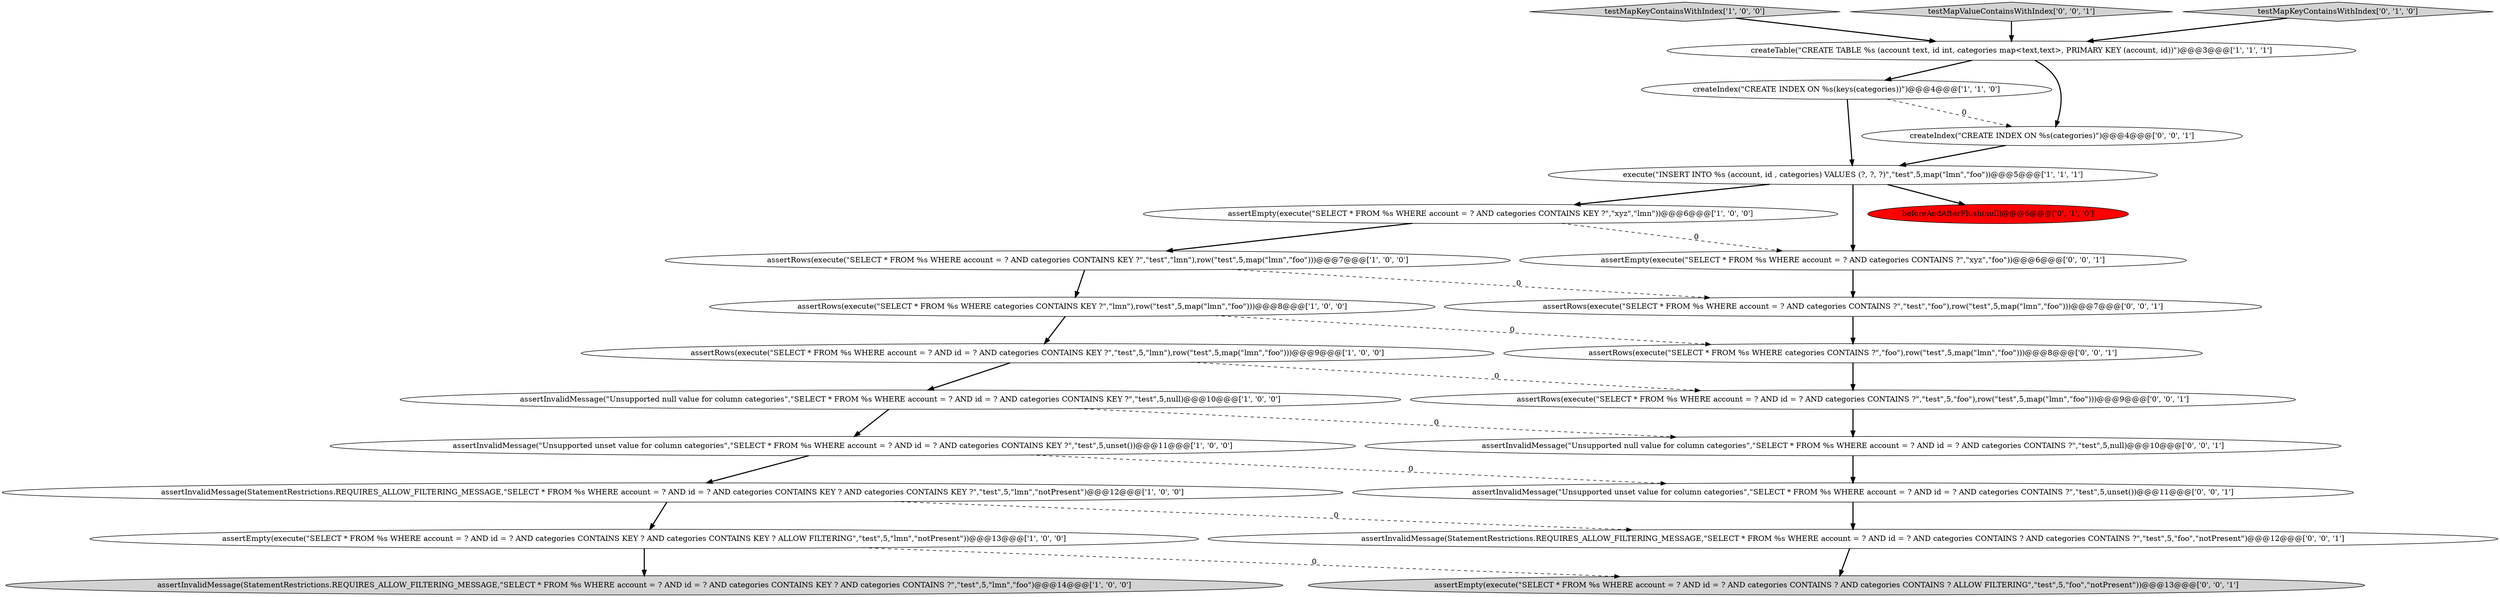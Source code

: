 digraph {
1 [style = filled, label = "createIndex(\"CREATE INDEX ON %s(keys(categories))\")@@@4@@@['1', '1', '0']", fillcolor = white, shape = ellipse image = "AAA0AAABBB1BBB"];
15 [style = filled, label = "assertRows(execute(\"SELECT * FROM %s WHERE categories CONTAINS ?\",\"foo\"),row(\"test\",5,map(\"lmn\",\"foo\")))@@@8@@@['0', '0', '1']", fillcolor = white, shape = ellipse image = "AAA0AAABBB3BBB"];
2 [style = filled, label = "assertEmpty(execute(\"SELECT * FROM %s WHERE account = ? AND categories CONTAINS KEY ?\",\"xyz\",\"lmn\"))@@@6@@@['1', '0', '0']", fillcolor = white, shape = ellipse image = "AAA0AAABBB1BBB"];
5 [style = filled, label = "assertInvalidMessage(StatementRestrictions.REQUIRES_ALLOW_FILTERING_MESSAGE,\"SELECT * FROM %s WHERE account = ? AND id = ? AND categories CONTAINS KEY ? AND categories CONTAINS ?\",\"test\",5,\"lmn\",\"foo\")@@@14@@@['1', '0', '0']", fillcolor = lightgray, shape = ellipse image = "AAA0AAABBB1BBB"];
9 [style = filled, label = "assertEmpty(execute(\"SELECT * FROM %s WHERE account = ? AND id = ? AND categories CONTAINS KEY ? AND categories CONTAINS KEY ? ALLOW FILTERING\",\"test\",5,\"lmn\",\"notPresent\"))@@@13@@@['1', '0', '0']", fillcolor = white, shape = ellipse image = "AAA0AAABBB1BBB"];
11 [style = filled, label = "assertInvalidMessage(\"Unsupported null value for column categories\",\"SELECT * FROM %s WHERE account = ? AND id = ? AND categories CONTAINS KEY ?\",\"test\",5,null)@@@10@@@['1', '0', '0']", fillcolor = white, shape = ellipse image = "AAA0AAABBB1BBB"];
23 [style = filled, label = "assertRows(execute(\"SELECT * FROM %s WHERE account = ? AND id = ? AND categories CONTAINS ?\",\"test\",5,\"foo\"),row(\"test\",5,map(\"lmn\",\"foo\")))@@@9@@@['0', '0', '1']", fillcolor = white, shape = ellipse image = "AAA0AAABBB3BBB"];
3 [style = filled, label = "assertRows(execute(\"SELECT * FROM %s WHERE account = ? AND id = ? AND categories CONTAINS KEY ?\",\"test\",5,\"lmn\"),row(\"test\",5,map(\"lmn\",\"foo\")))@@@9@@@['1', '0', '0']", fillcolor = white, shape = ellipse image = "AAA0AAABBB1BBB"];
10 [style = filled, label = "assertRows(execute(\"SELECT * FROM %s WHERE account = ? AND categories CONTAINS KEY ?\",\"test\",\"lmn\"),row(\"test\",5,map(\"lmn\",\"foo\")))@@@7@@@['1', '0', '0']", fillcolor = white, shape = ellipse image = "AAA0AAABBB1BBB"];
0 [style = filled, label = "testMapKeyContainsWithIndex['1', '0', '0']", fillcolor = lightgray, shape = diamond image = "AAA0AAABBB1BBB"];
19 [style = filled, label = "assertEmpty(execute(\"SELECT * FROM %s WHERE account = ? AND categories CONTAINS ?\",\"xyz\",\"foo\"))@@@6@@@['0', '0', '1']", fillcolor = white, shape = ellipse image = "AAA0AAABBB3BBB"];
17 [style = filled, label = "testMapValueContainsWithIndex['0', '0', '1']", fillcolor = lightgray, shape = diamond image = "AAA0AAABBB3BBB"];
12 [style = filled, label = "assertInvalidMessage(\"Unsupported unset value for column categories\",\"SELECT * FROM %s WHERE account = ? AND id = ? AND categories CONTAINS KEY ?\",\"test\",5,unset())@@@11@@@['1', '0', '0']", fillcolor = white, shape = ellipse image = "AAA0AAABBB1BBB"];
20 [style = filled, label = "assertInvalidMessage(\"Unsupported unset value for column categories\",\"SELECT * FROM %s WHERE account = ? AND id = ? AND categories CONTAINS ?\",\"test\",5,unset())@@@11@@@['0', '0', '1']", fillcolor = white, shape = ellipse image = "AAA0AAABBB3BBB"];
24 [style = filled, label = "assertInvalidMessage(StatementRestrictions.REQUIRES_ALLOW_FILTERING_MESSAGE,\"SELECT * FROM %s WHERE account = ? AND id = ? AND categories CONTAINS ? AND categories CONTAINS ?\",\"test\",5,\"foo\",\"notPresent\")@@@12@@@['0', '0', '1']", fillcolor = white, shape = ellipse image = "AAA0AAABBB3BBB"];
22 [style = filled, label = "assertRows(execute(\"SELECT * FROM %s WHERE account = ? AND categories CONTAINS ?\",\"test\",\"foo\"),row(\"test\",5,map(\"lmn\",\"foo\")))@@@7@@@['0', '0', '1']", fillcolor = white, shape = ellipse image = "AAA0AAABBB3BBB"];
14 [style = filled, label = "testMapKeyContainsWithIndex['0', '1', '0']", fillcolor = lightgray, shape = diamond image = "AAA0AAABBB2BBB"];
6 [style = filled, label = "assertRows(execute(\"SELECT * FROM %s WHERE categories CONTAINS KEY ?\",\"lmn\"),row(\"test\",5,map(\"lmn\",\"foo\")))@@@8@@@['1', '0', '0']", fillcolor = white, shape = ellipse image = "AAA0AAABBB1BBB"];
8 [style = filled, label = "assertInvalidMessage(StatementRestrictions.REQUIRES_ALLOW_FILTERING_MESSAGE,\"SELECT * FROM %s WHERE account = ? AND id = ? AND categories CONTAINS KEY ? AND categories CONTAINS KEY ?\",\"test\",5,\"lmn\",\"notPresent\")@@@12@@@['1', '0', '0']", fillcolor = white, shape = ellipse image = "AAA0AAABBB1BBB"];
21 [style = filled, label = "createIndex(\"CREATE INDEX ON %s(categories)\")@@@4@@@['0', '0', '1']", fillcolor = white, shape = ellipse image = "AAA0AAABBB3BBB"];
4 [style = filled, label = "execute(\"INSERT INTO %s (account, id , categories) VALUES (?, ?, ?)\",\"test\",5,map(\"lmn\",\"foo\"))@@@5@@@['1', '1', '1']", fillcolor = white, shape = ellipse image = "AAA0AAABBB1BBB"];
7 [style = filled, label = "createTable(\"CREATE TABLE %s (account text, id int, categories map<text,text>, PRIMARY KEY (account, id))\")@@@3@@@['1', '1', '1']", fillcolor = white, shape = ellipse image = "AAA0AAABBB1BBB"];
16 [style = filled, label = "assertInvalidMessage(\"Unsupported null value for column categories\",\"SELECT * FROM %s WHERE account = ? AND id = ? AND categories CONTAINS ?\",\"test\",5,null)@@@10@@@['0', '0', '1']", fillcolor = white, shape = ellipse image = "AAA0AAABBB3BBB"];
18 [style = filled, label = "assertEmpty(execute(\"SELECT * FROM %s WHERE account = ? AND id = ? AND categories CONTAINS ? AND categories CONTAINS ? ALLOW FILTERING\",\"test\",5,\"foo\",\"notPresent\"))@@@13@@@['0', '0', '1']", fillcolor = lightgray, shape = ellipse image = "AAA0AAABBB3BBB"];
13 [style = filled, label = "beforeAndAfterFlush(null)@@@6@@@['0', '1', '0']", fillcolor = red, shape = ellipse image = "AAA1AAABBB2BBB"];
6->3 [style = bold, label=""];
15->23 [style = bold, label=""];
1->4 [style = bold, label=""];
23->16 [style = bold, label=""];
2->19 [style = dashed, label="0"];
7->1 [style = bold, label=""];
22->15 [style = bold, label=""];
12->20 [style = dashed, label="0"];
11->16 [style = dashed, label="0"];
9->18 [style = dashed, label="0"];
4->13 [style = bold, label=""];
4->19 [style = bold, label=""];
3->11 [style = bold, label=""];
11->12 [style = bold, label=""];
1->21 [style = dashed, label="0"];
4->2 [style = bold, label=""];
10->22 [style = dashed, label="0"];
8->24 [style = dashed, label="0"];
2->10 [style = bold, label=""];
24->18 [style = bold, label=""];
10->6 [style = bold, label=""];
14->7 [style = bold, label=""];
0->7 [style = bold, label=""];
17->7 [style = bold, label=""];
3->23 [style = dashed, label="0"];
6->15 [style = dashed, label="0"];
12->8 [style = bold, label=""];
8->9 [style = bold, label=""];
9->5 [style = bold, label=""];
7->21 [style = bold, label=""];
20->24 [style = bold, label=""];
16->20 [style = bold, label=""];
19->22 [style = bold, label=""];
21->4 [style = bold, label=""];
}
